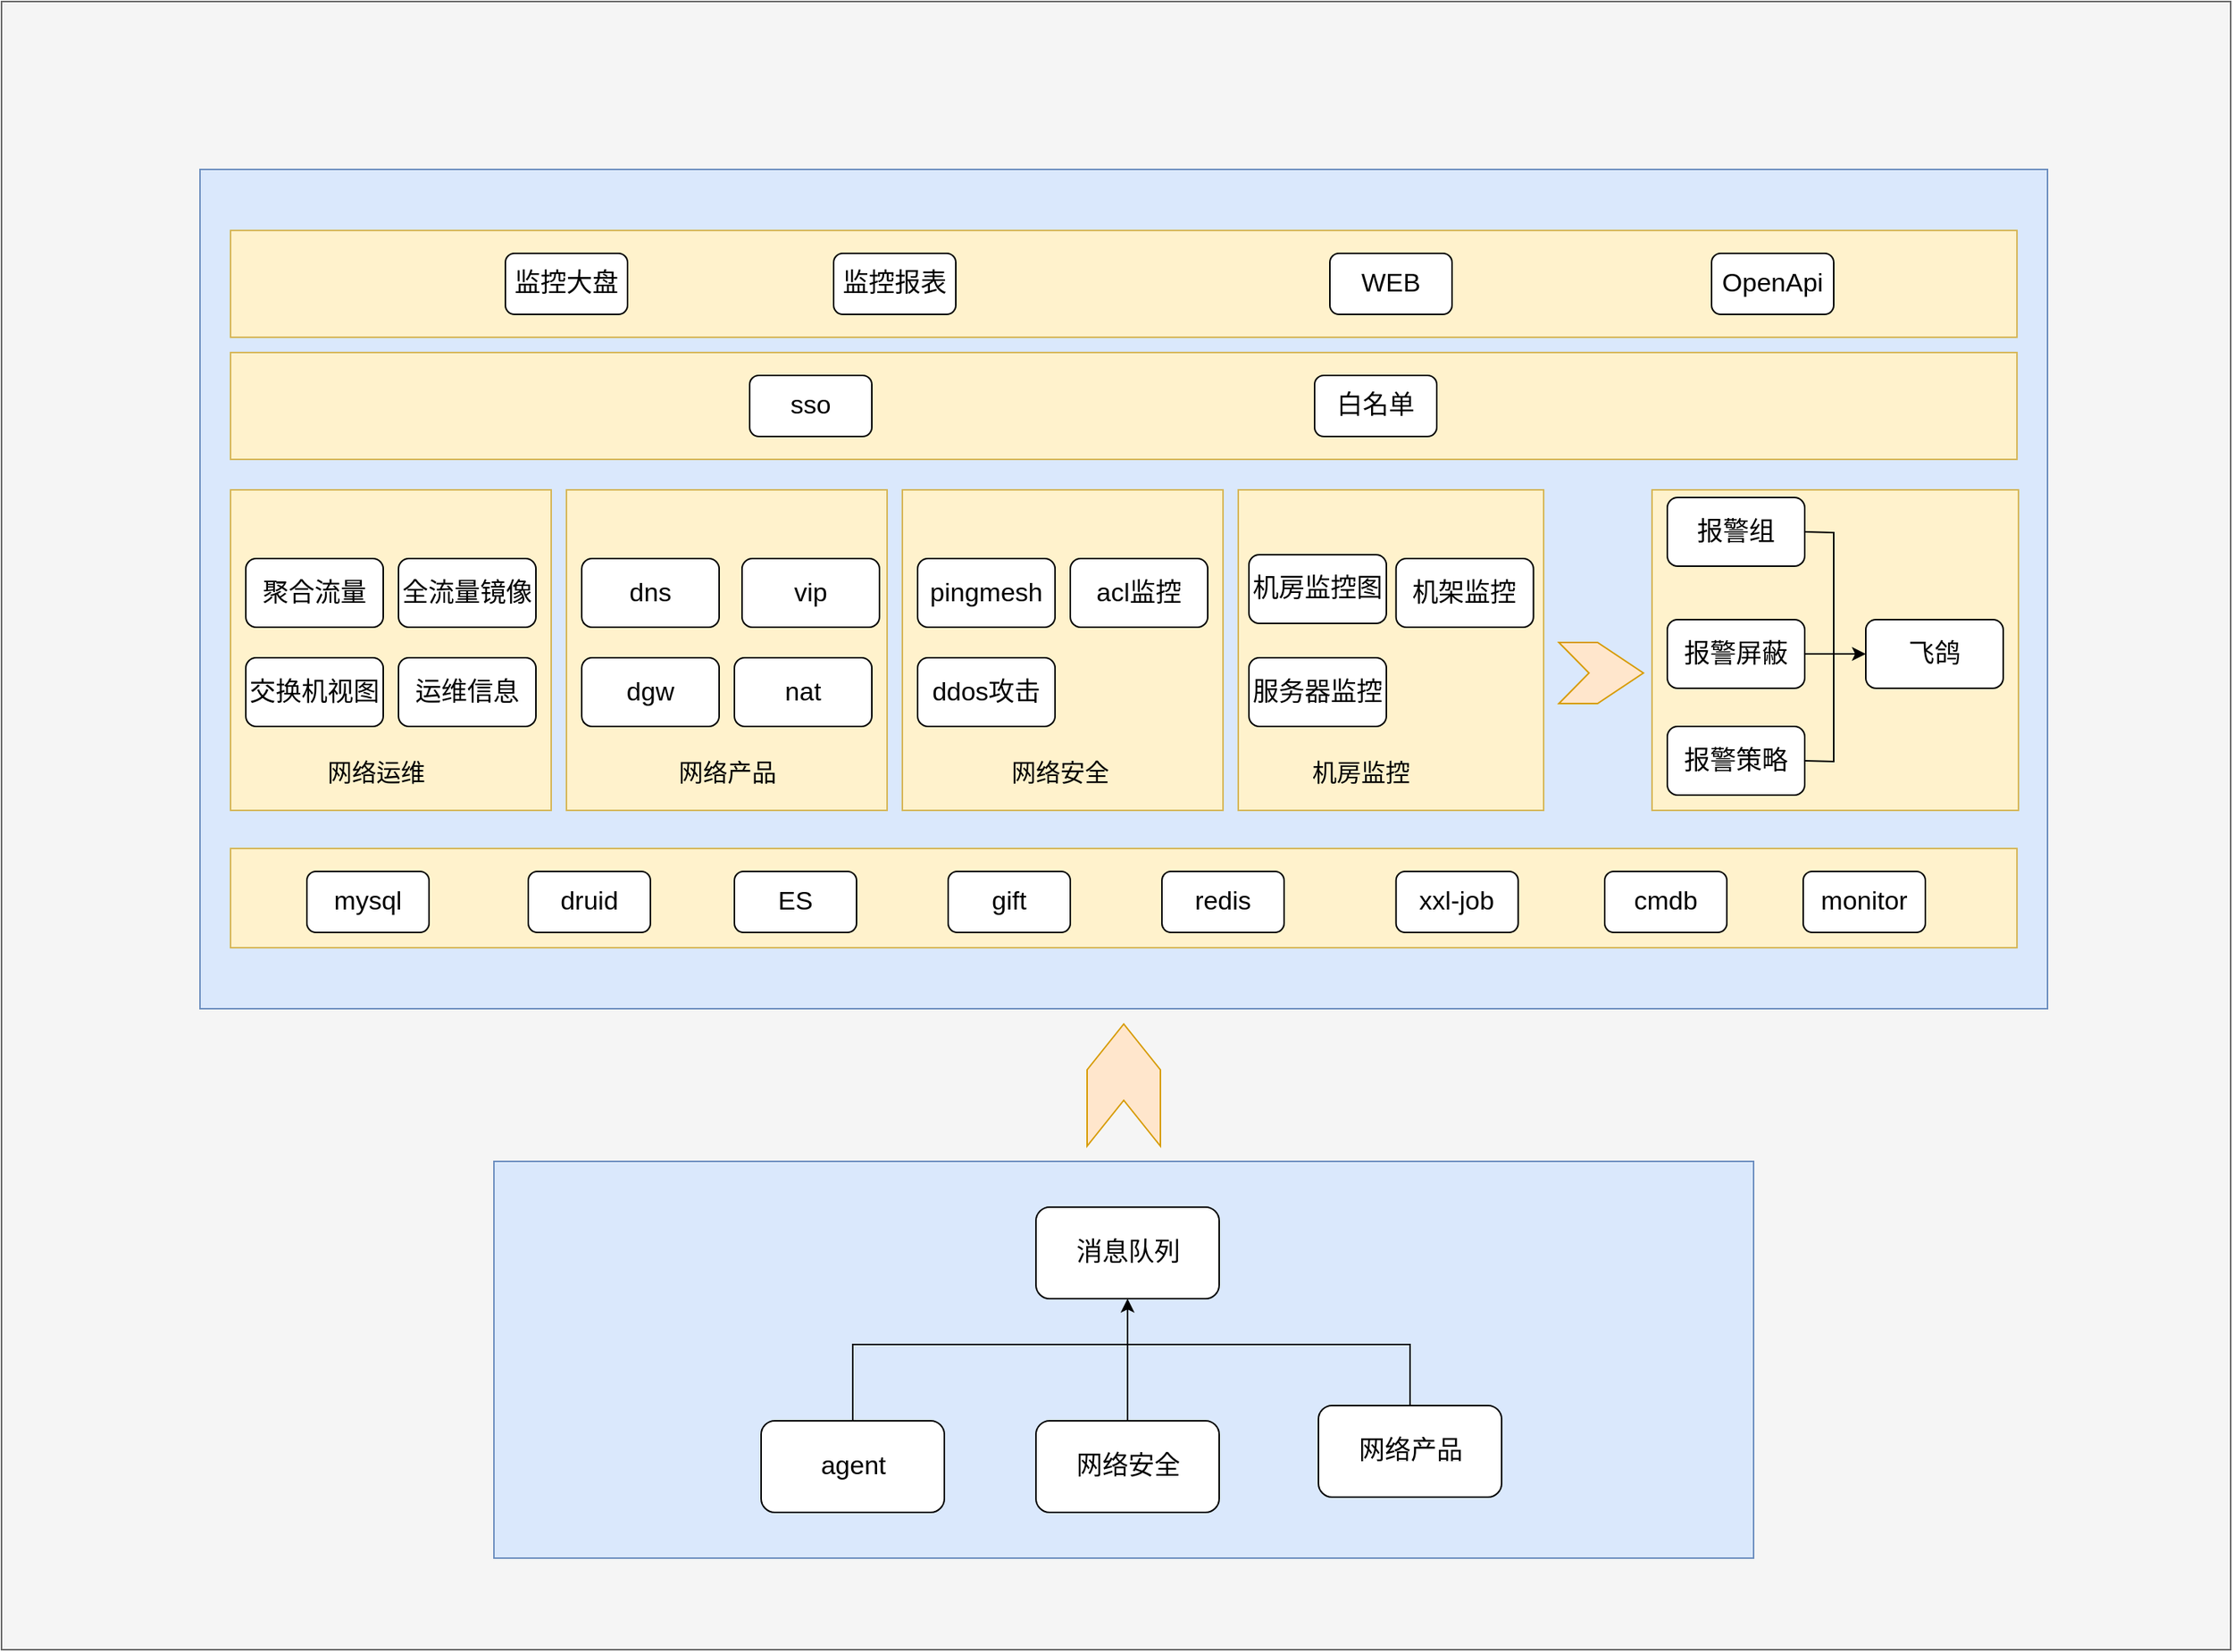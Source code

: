<mxfile version="17.5.0" type="github">
  <diagram id="zs0L-L9jBvMnJrOiJc7A" name="Page-1">
    <mxGraphModel dx="2505" dy="2007" grid="1" gridSize="10" guides="1" tooltips="1" connect="1" arrows="1" fold="1" page="1" pageScale="1" pageWidth="827" pageHeight="1169" math="0" shadow="0">
      <root>
        <mxCell id="0" />
        <mxCell id="1" parent="0" />
        <mxCell id="A1ooRMZGADmyAY4w1W7C-89" value="" style="rounded=0;whiteSpace=wrap;html=1;fillColor=#f5f5f5;strokeColor=#666666;fontColor=#333333;" parent="1" vertex="1">
          <mxGeometry x="-80" y="-90" width="1460" height="1080" as="geometry" />
        </mxCell>
        <mxCell id="A1ooRMZGADmyAY4w1W7C-90" value="" style="rounded=0;whiteSpace=wrap;html=1;fillColor=#dae8fc;strokeColor=#6c8ebf;" parent="1" vertex="1">
          <mxGeometry x="50" y="20" width="1210" height="550" as="geometry" />
        </mxCell>
        <mxCell id="A1ooRMZGADmyAY4w1W7C-88" value="" style="rounded=0;whiteSpace=wrap;html=1;fillColor=#dae8fc;strokeColor=#6c8ebf;" parent="1" vertex="1">
          <mxGeometry x="242.5" y="670" width="825" height="260" as="geometry" />
        </mxCell>
        <mxCell id="A1ooRMZGADmyAY4w1W7C-84" value="" style="rounded=0;whiteSpace=wrap;html=1;fillColor=#fff2cc;strokeColor=#d6b656;" parent="1" vertex="1">
          <mxGeometry x="1001" y="230" width="240" height="210" as="geometry" />
        </mxCell>
        <mxCell id="A1ooRMZGADmyAY4w1W7C-78" value="" style="rounded=0;whiteSpace=wrap;html=1;fillColor=#fff2cc;strokeColor=#d6b656;fontSize=17;" parent="1" vertex="1">
          <mxGeometry x="70" y="60" width="1170" height="70" as="geometry" />
        </mxCell>
        <mxCell id="A1ooRMZGADmyAY4w1W7C-76" value="" style="rounded=0;whiteSpace=wrap;html=1;fillColor=#fff2cc;strokeColor=#d6b656;" parent="1" vertex="1">
          <mxGeometry x="70" y="140" width="1170" height="70" as="geometry" />
        </mxCell>
        <mxCell id="A1ooRMZGADmyAY4w1W7C-75" value="" style="rounded=0;whiteSpace=wrap;html=1;fillColor=#fff2cc;strokeColor=#d6b656;fontSize=17;" parent="1" vertex="1">
          <mxGeometry x="70" y="465" width="1170" height="65" as="geometry" />
        </mxCell>
        <mxCell id="A1ooRMZGADmyAY4w1W7C-74" value="" style="rounded=0;whiteSpace=wrap;html=1;fillColor=#fff2cc;strokeColor=#d6b656;" parent="1" vertex="1">
          <mxGeometry x="730" y="230" width="200" height="210" as="geometry" />
        </mxCell>
        <mxCell id="A1ooRMZGADmyAY4w1W7C-73" value="" style="rounded=0;whiteSpace=wrap;html=1;fillColor=#fff2cc;strokeColor=#d6b656;" parent="1" vertex="1">
          <mxGeometry x="510" y="230" width="210" height="210" as="geometry" />
        </mxCell>
        <mxCell id="A1ooRMZGADmyAY4w1W7C-72" value="" style="rounded=0;whiteSpace=wrap;html=1;fillColor=#fff2cc;strokeColor=#d6b656;" parent="1" vertex="1">
          <mxGeometry x="290" y="230" width="210" height="210" as="geometry" />
        </mxCell>
        <mxCell id="A1ooRMZGADmyAY4w1W7C-71" value="" style="rounded=0;whiteSpace=wrap;html=1;fillColor=#fff2cc;strokeColor=#d6b656;" parent="1" vertex="1">
          <mxGeometry x="70" y="230" width="210" height="210" as="geometry" />
        </mxCell>
        <mxCell id="A1ooRMZGADmyAY4w1W7C-1" value="聚合流量" style="rounded=1;whiteSpace=wrap;html=1;fontSize=17;" parent="1" vertex="1">
          <mxGeometry x="80" y="275" width="90" height="45" as="geometry" />
        </mxCell>
        <mxCell id="A1ooRMZGADmyAY4w1W7C-5" value="全流量镜像" style="rounded=1;whiteSpace=wrap;html=1;fontSize=17;" parent="1" vertex="1">
          <mxGeometry x="180" y="275" width="90" height="45" as="geometry" />
        </mxCell>
        <mxCell id="A1ooRMZGADmyAY4w1W7C-6" value="交换机视图" style="rounded=1;whiteSpace=wrap;html=1;fontSize=17;" parent="1" vertex="1">
          <mxGeometry x="80" y="340" width="90" height="45" as="geometry" />
        </mxCell>
        <mxCell id="A1ooRMZGADmyAY4w1W7C-10" value="vip" style="rounded=1;whiteSpace=wrap;html=1;fontSize=17;" parent="1" vertex="1">
          <mxGeometry x="405" y="275" width="90" height="45" as="geometry" />
        </mxCell>
        <mxCell id="A1ooRMZGADmyAY4w1W7C-11" value="dgw" style="rounded=1;whiteSpace=wrap;html=1;fontSize=17;" parent="1" vertex="1">
          <mxGeometry x="300" y="340" width="90" height="45" as="geometry" />
        </mxCell>
        <mxCell id="A1ooRMZGADmyAY4w1W7C-12" value="dns" style="rounded=1;whiteSpace=wrap;html=1;fontSize=17;" parent="1" vertex="1">
          <mxGeometry x="300" y="275" width="90" height="45" as="geometry" />
        </mxCell>
        <mxCell id="A1ooRMZGADmyAY4w1W7C-13" value="nat" style="rounded=1;whiteSpace=wrap;html=1;fontSize=17;" parent="1" vertex="1">
          <mxGeometry x="400" y="340" width="90" height="45" as="geometry" />
        </mxCell>
        <mxCell id="A1ooRMZGADmyAY4w1W7C-14" value="运维信息" style="rounded=1;whiteSpace=wrap;html=1;fontSize=17;" parent="1" vertex="1">
          <mxGeometry x="180" y="340" width="90" height="45" as="geometry" />
        </mxCell>
        <mxCell id="A1ooRMZGADmyAY4w1W7C-15" value="监控报表" style="rounded=1;whiteSpace=wrap;html=1;fontSize=17;" parent="1" vertex="1">
          <mxGeometry x="465" y="75" width="80" height="40" as="geometry" />
        </mxCell>
        <mxCell id="A1ooRMZGADmyAY4w1W7C-16" value="监控大盘" style="rounded=1;whiteSpace=wrap;html=1;fontSize=17;" parent="1" vertex="1">
          <mxGeometry x="250" y="75" width="80" height="40" as="geometry" />
        </mxCell>
        <mxCell id="A1ooRMZGADmyAY4w1W7C-18" value="机房监控图" style="rounded=1;whiteSpace=wrap;html=1;fontSize=17;" parent="1" vertex="1">
          <mxGeometry x="737" y="272.5" width="90" height="45" as="geometry" />
        </mxCell>
        <mxCell id="A1ooRMZGADmyAY4w1W7C-19" value="机架监控" style="rounded=1;whiteSpace=wrap;html=1;fontSize=17;" parent="1" vertex="1">
          <mxGeometry x="833.33" y="275" width="90" height="45" as="geometry" />
        </mxCell>
        <mxCell id="A1ooRMZGADmyAY4w1W7C-20" value="服务器监控" style="rounded=1;whiteSpace=wrap;html=1;fontSize=17;" parent="1" vertex="1">
          <mxGeometry x="737" y="340" width="90" height="45" as="geometry" />
        </mxCell>
        <mxCell id="A1ooRMZGADmyAY4w1W7C-23" value="报警组" style="rounded=1;whiteSpace=wrap;html=1;fontSize=17;" parent="1" vertex="1">
          <mxGeometry x="1011" y="235" width="90" height="45" as="geometry" />
        </mxCell>
        <mxCell id="A1ooRMZGADmyAY4w1W7C-24" value="报警屏蔽" style="rounded=1;whiteSpace=wrap;html=1;fontSize=17;" parent="1" vertex="1">
          <mxGeometry x="1011" y="315" width="90" height="45" as="geometry" />
        </mxCell>
        <mxCell id="A1ooRMZGADmyAY4w1W7C-26" value="ES" style="rounded=1;whiteSpace=wrap;html=1;fontSize=17;" parent="1" vertex="1">
          <mxGeometry x="400" y="480" width="80" height="40" as="geometry" />
        </mxCell>
        <mxCell id="A1ooRMZGADmyAY4w1W7C-28" value="mysql" style="rounded=1;whiteSpace=wrap;html=1;fontSize=17;" parent="1" vertex="1">
          <mxGeometry x="120" y="480" width="80" height="40" as="geometry" />
        </mxCell>
        <mxCell id="A1ooRMZGADmyAY4w1W7C-29" value="gift" style="rounded=1;whiteSpace=wrap;html=1;fontSize=17;" parent="1" vertex="1">
          <mxGeometry x="540" y="480" width="80" height="40" as="geometry" />
        </mxCell>
        <mxCell id="A1ooRMZGADmyAY4w1W7C-30" value="redis" style="rounded=1;whiteSpace=wrap;html=1;fontSize=17;" parent="1" vertex="1">
          <mxGeometry x="680" y="480" width="80" height="40" as="geometry" />
        </mxCell>
        <mxCell id="A1ooRMZGADmyAY4w1W7C-31" value="druid" style="rounded=1;whiteSpace=wrap;html=1;fontSize=17;" parent="1" vertex="1">
          <mxGeometry x="265" y="480" width="80" height="40" as="geometry" />
        </mxCell>
        <mxCell id="A1ooRMZGADmyAY4w1W7C-34" value="xxl-job" style="rounded=1;whiteSpace=wrap;html=1;fontSize=17;" parent="1" vertex="1">
          <mxGeometry x="833.33" y="480" width="80" height="40" as="geometry" />
        </mxCell>
        <mxCell id="A1ooRMZGADmyAY4w1W7C-35" value="monitor" style="rounded=1;whiteSpace=wrap;html=1;fontSize=17;" parent="1" vertex="1">
          <mxGeometry x="1100" y="480" width="80" height="40" as="geometry" />
        </mxCell>
        <mxCell id="A1ooRMZGADmyAY4w1W7C-36" value="cmdb" style="rounded=1;whiteSpace=wrap;html=1;fontSize=17;" parent="1" vertex="1">
          <mxGeometry x="970" y="480" width="80" height="40" as="geometry" />
        </mxCell>
        <mxCell id="A1ooRMZGADmyAY4w1W7C-37" value="pingmesh" style="rounded=1;whiteSpace=wrap;html=1;fontSize=17;" parent="1" vertex="1">
          <mxGeometry x="520" y="275" width="90" height="45" as="geometry" />
        </mxCell>
        <mxCell id="A1ooRMZGADmyAY4w1W7C-38" value="acl监控" style="rounded=1;whiteSpace=wrap;html=1;fontSize=17;" parent="1" vertex="1">
          <mxGeometry x="620" y="275" width="90" height="45" as="geometry" />
        </mxCell>
        <mxCell id="A1ooRMZGADmyAY4w1W7C-39" value="ddos攻击" style="rounded=1;whiteSpace=wrap;html=1;fontSize=17;" parent="1" vertex="1">
          <mxGeometry x="520" y="340" width="90" height="45" as="geometry" />
        </mxCell>
        <mxCell id="A1ooRMZGADmyAY4w1W7C-40" value="飞鸽" style="rounded=1;whiteSpace=wrap;html=1;fontSize=17;" parent="1" vertex="1">
          <mxGeometry x="1141" y="315" width="90" height="45" as="geometry" />
        </mxCell>
        <mxCell id="A1ooRMZGADmyAY4w1W7C-41" value="WEB" style="rounded=1;whiteSpace=wrap;html=1;fontSize=17;" parent="1" vertex="1">
          <mxGeometry x="790" y="75" width="80" height="40" as="geometry" />
        </mxCell>
        <mxCell id="A1ooRMZGADmyAY4w1W7C-42" value="OpenApi" style="rounded=1;whiteSpace=wrap;html=1;fontSize=17;" parent="1" vertex="1">
          <mxGeometry x="1040" y="75" width="80" height="40" as="geometry" />
        </mxCell>
        <mxCell id="A1ooRMZGADmyAY4w1W7C-43" value="报警策略" style="rounded=1;whiteSpace=wrap;html=1;fontSize=17;" parent="1" vertex="1">
          <mxGeometry x="1011" y="385" width="90" height="45" as="geometry" />
        </mxCell>
        <mxCell id="A1ooRMZGADmyAY4w1W7C-46" value="" style="endArrow=classic;html=1;rounded=0;exitX=1;exitY=0.5;exitDx=0;exitDy=0;entryX=0;entryY=0.5;entryDx=0;entryDy=0;fontSize=16;" parent="1" source="A1ooRMZGADmyAY4w1W7C-24" target="A1ooRMZGADmyAY4w1W7C-40" edge="1">
          <mxGeometry width="50" height="50" relative="1" as="geometry">
            <mxPoint x="1130" y="325" as="sourcePoint" />
            <mxPoint x="1180" y="275" as="targetPoint" />
          </mxGeometry>
        </mxCell>
        <mxCell id="A1ooRMZGADmyAY4w1W7C-49" value="" style="endArrow=none;html=1;rounded=0;entryX=1;entryY=0.5;entryDx=0;entryDy=0;fontSize=16;" parent="1" target="A1ooRMZGADmyAY4w1W7C-23" edge="1">
          <mxGeometry width="50" height="50" relative="1" as="geometry">
            <mxPoint x="1120" y="340" as="sourcePoint" />
            <mxPoint x="1100" y="355" as="targetPoint" />
            <Array as="points">
              <mxPoint x="1120" y="258" />
            </Array>
          </mxGeometry>
        </mxCell>
        <mxCell id="A1ooRMZGADmyAY4w1W7C-51" value="sso" style="rounded=1;whiteSpace=wrap;html=1;fontSize=17;" parent="1" vertex="1">
          <mxGeometry x="410" y="155" width="80" height="40" as="geometry" />
        </mxCell>
        <mxCell id="A1ooRMZGADmyAY4w1W7C-53" value="白名单" style="rounded=1;whiteSpace=wrap;html=1;fontSize=17;" parent="1" vertex="1">
          <mxGeometry x="780" y="155" width="80" height="40" as="geometry" />
        </mxCell>
        <mxCell id="A1ooRMZGADmyAY4w1W7C-54" value="消息队列" style="rounded=1;whiteSpace=wrap;html=1;fontSize=17;" parent="1" vertex="1">
          <mxGeometry x="597.5" y="700" width="120" height="60" as="geometry" />
        </mxCell>
        <mxCell id="A1ooRMZGADmyAY4w1W7C-55" value="agent" style="rounded=1;whiteSpace=wrap;html=1;fontSize=17;" parent="1" vertex="1">
          <mxGeometry x="417.5" y="840" width="120" height="60" as="geometry" />
        </mxCell>
        <mxCell id="A1ooRMZGADmyAY4w1W7C-56" value="网络安全" style="rounded=1;whiteSpace=wrap;html=1;fontSize=17;" parent="1" vertex="1">
          <mxGeometry x="597.5" y="840" width="120" height="60" as="geometry" />
        </mxCell>
        <mxCell id="A1ooRMZGADmyAY4w1W7C-57" value="网络产品" style="rounded=1;whiteSpace=wrap;html=1;fontSize=17;" parent="1" vertex="1">
          <mxGeometry x="782.5" y="830" width="120" height="60" as="geometry" />
        </mxCell>
        <mxCell id="A1ooRMZGADmyAY4w1W7C-60" value="" style="endArrow=classic;html=1;rounded=0;entryX=0.5;entryY=1;entryDx=0;entryDy=0;exitX=0.5;exitY=0;exitDx=0;exitDy=0;fontSize=17;" parent="1" source="A1ooRMZGADmyAY4w1W7C-56" target="A1ooRMZGADmyAY4w1W7C-54" edge="1">
          <mxGeometry width="50" height="50" relative="1" as="geometry">
            <mxPoint x="667.5" y="810" as="sourcePoint" />
            <mxPoint x="717.5" y="760" as="targetPoint" />
          </mxGeometry>
        </mxCell>
        <mxCell id="A1ooRMZGADmyAY4w1W7C-62" value="" style="endArrow=none;html=1;rounded=0;exitX=0.5;exitY=0;exitDx=0;exitDy=0;fontSize=17;" parent="1" source="A1ooRMZGADmyAY4w1W7C-55" edge="1">
          <mxGeometry width="50" height="50" relative="1" as="geometry">
            <mxPoint x="477.5" y="780" as="sourcePoint" />
            <mxPoint x="697.5" y="790" as="targetPoint" />
            <Array as="points">
              <mxPoint x="477.5" y="790" />
            </Array>
          </mxGeometry>
        </mxCell>
        <mxCell id="A1ooRMZGADmyAY4w1W7C-64" value="" style="endArrow=none;html=1;rounded=0;entryX=0.5;entryY=0;entryDx=0;entryDy=0;fontSize=17;" parent="1" target="A1ooRMZGADmyAY4w1W7C-57" edge="1">
          <mxGeometry width="50" height="50" relative="1" as="geometry">
            <mxPoint x="697.5" y="790" as="sourcePoint" />
            <mxPoint x="927.5" y="730" as="targetPoint" />
            <Array as="points">
              <mxPoint x="842.5" y="790" />
            </Array>
          </mxGeometry>
        </mxCell>
        <mxCell id="A1ooRMZGADmyAY4w1W7C-87" value="" style="html=1;shadow=0;dashed=0;align=center;verticalAlign=middle;shape=mxgraph.arrows2.arrow;dy=0;dx=30;notch=19.71;fillColor=#ffe6cc;strokeColor=#d79b00;fontSize=16;" parent="1" vertex="1">
          <mxGeometry x="940" y="330" width="55.33" height="40" as="geometry" />
        </mxCell>
        <mxCell id="A1ooRMZGADmyAY4w1W7C-91" value="" style="html=1;shadow=0;dashed=0;align=center;verticalAlign=middle;shape=mxgraph.arrows2.arrow;dy=0;dx=30;notch=30;direction=north;fillColor=#ffe6cc;strokeColor=#d79b00;" parent="1" vertex="1">
          <mxGeometry x="631" y="580" width="48" height="80" as="geometry" />
        </mxCell>
        <mxCell id="A1ooRMZGADmyAY4w1W7C-92" value="&lt;font style=&quot;font-size: 16px&quot;&gt;网络运维&lt;/font&gt;" style="text;html=1;resizable=0;autosize=1;align=center;verticalAlign=middle;points=[];fillColor=none;strokeColor=none;rounded=0;" parent="1" vertex="1">
          <mxGeometry x="125" y="405" width="80" height="20" as="geometry" />
        </mxCell>
        <mxCell id="A1ooRMZGADmyAY4w1W7C-93" value="&lt;font style=&quot;font-size: 16px&quot;&gt;网络产品&lt;/font&gt;" style="text;html=1;resizable=0;autosize=1;align=center;verticalAlign=middle;points=[];fillColor=none;strokeColor=none;rounded=0;" parent="1" vertex="1">
          <mxGeometry x="355" y="405" width="80" height="20" as="geometry" />
        </mxCell>
        <mxCell id="A1ooRMZGADmyAY4w1W7C-94" value="&lt;font style=&quot;font-size: 16px&quot;&gt;网络安全&lt;/font&gt;" style="text;html=1;resizable=0;autosize=1;align=center;verticalAlign=middle;points=[];fillColor=none;strokeColor=none;rounded=0;" parent="1" vertex="1">
          <mxGeometry x="572.5" y="405" width="80" height="20" as="geometry" />
        </mxCell>
        <mxCell id="A1ooRMZGADmyAY4w1W7C-95" value="&lt;span style=&quot;font-size: 16px&quot;&gt;机房监控&lt;/span&gt;" style="text;html=1;resizable=0;autosize=1;align=center;verticalAlign=middle;points=[];fillColor=none;strokeColor=none;rounded=0;" parent="1" vertex="1">
          <mxGeometry x="770" y="405" width="80" height="20" as="geometry" />
        </mxCell>
        <mxCell id="pBj1Rodf64zJ7dfl-ZAN-6" value="" style="endArrow=none;html=1;rounded=0;exitX=1;exitY=0.5;exitDx=0;exitDy=0;" edge="1" parent="1" source="A1ooRMZGADmyAY4w1W7C-43">
          <mxGeometry width="50" height="50" relative="1" as="geometry">
            <mxPoint x="1101" y="407.5" as="sourcePoint" />
            <mxPoint x="1120" y="340" as="targetPoint" />
            <Array as="points">
              <mxPoint x="1120" y="408" />
            </Array>
          </mxGeometry>
        </mxCell>
      </root>
    </mxGraphModel>
  </diagram>
</mxfile>
